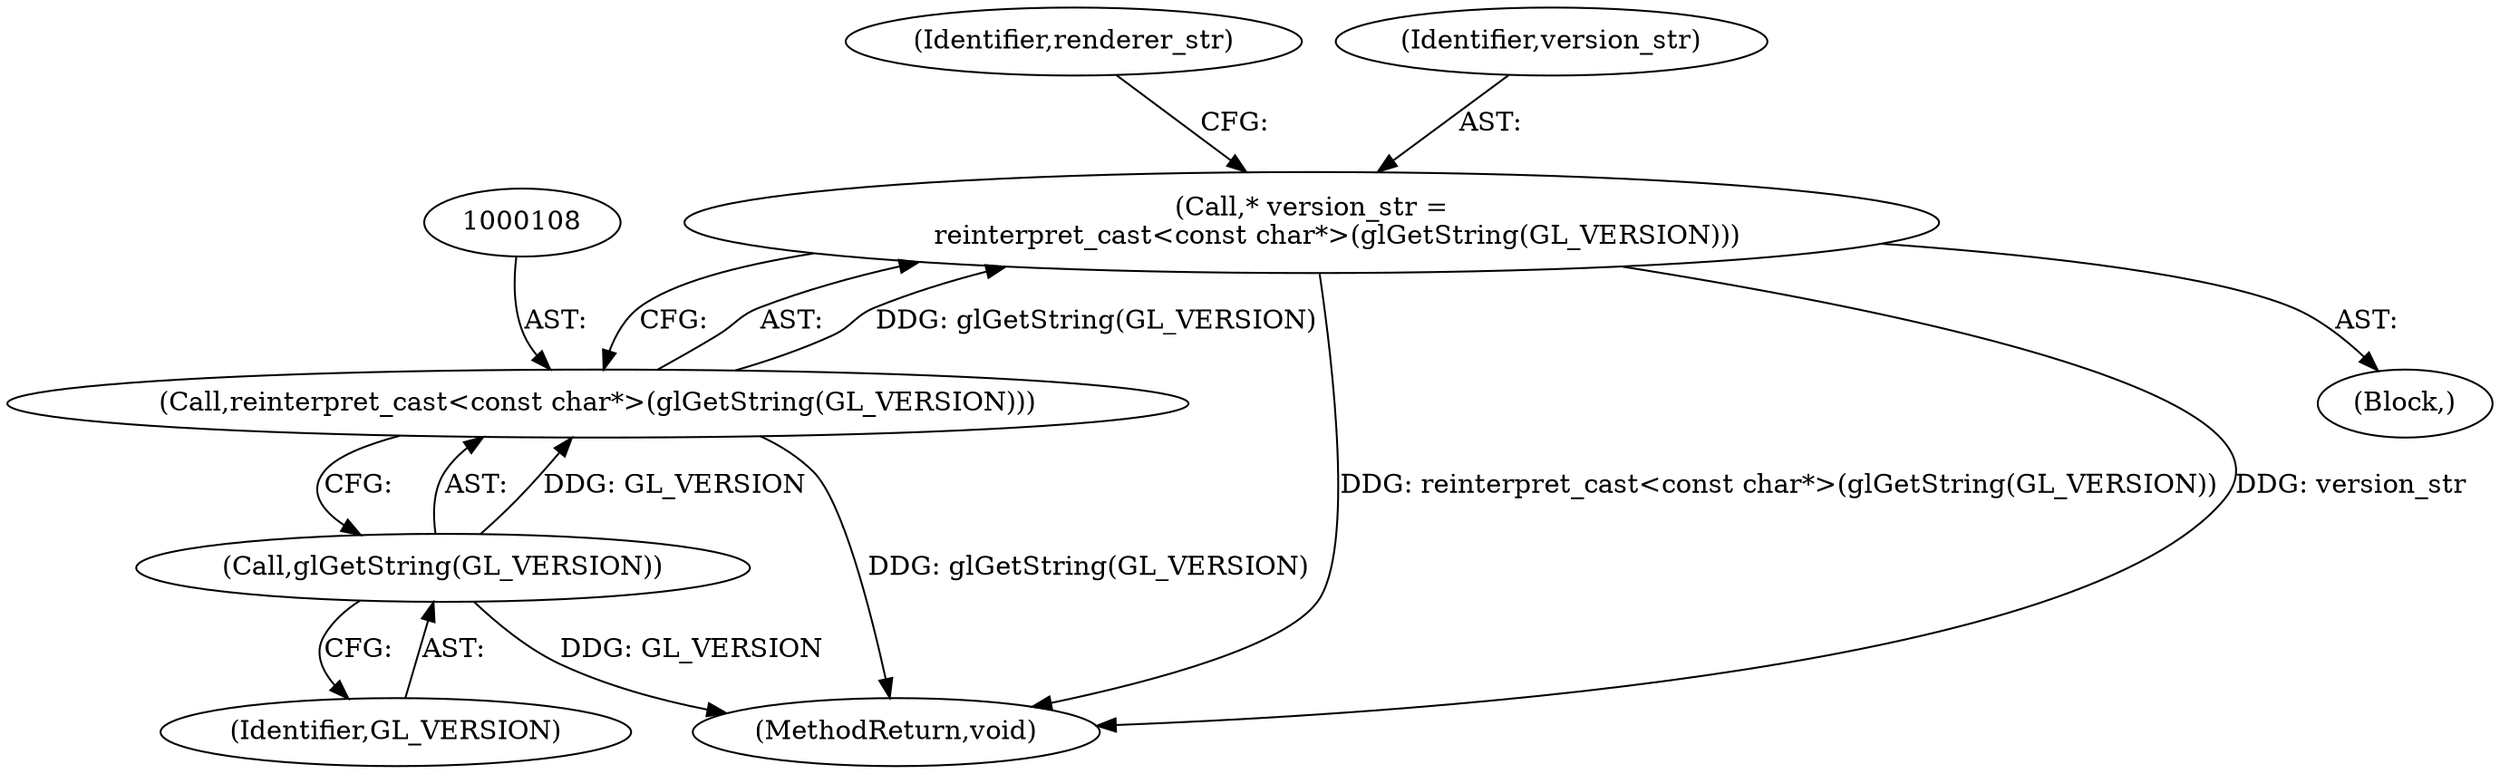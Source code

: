 digraph "0_Chrome_a4150b688a754d3d10d2ca385155b1c95d77d6ae_0@pointer" {
"1000105" [label="(Call,* version_str =\n      reinterpret_cast<const char*>(glGetString(GL_VERSION)))"];
"1000107" [label="(Call,reinterpret_cast<const char*>(glGetString(GL_VERSION)))"];
"1000109" [label="(Call,glGetString(GL_VERSION))"];
"1000107" [label="(Call,reinterpret_cast<const char*>(glGetString(GL_VERSION)))"];
"1002478" [label="(MethodReturn,void)"];
"1000110" [label="(Identifier,GL_VERSION)"];
"1000109" [label="(Call,glGetString(GL_VERSION))"];
"1000113" [label="(Identifier,renderer_str)"];
"1000106" [label="(Identifier,version_str)"];
"1000101" [label="(Block,)"];
"1000105" [label="(Call,* version_str =\n      reinterpret_cast<const char*>(glGetString(GL_VERSION)))"];
"1000105" -> "1000101"  [label="AST: "];
"1000105" -> "1000107"  [label="CFG: "];
"1000106" -> "1000105"  [label="AST: "];
"1000107" -> "1000105"  [label="AST: "];
"1000113" -> "1000105"  [label="CFG: "];
"1000105" -> "1002478"  [label="DDG: reinterpret_cast<const char*>(glGetString(GL_VERSION))"];
"1000105" -> "1002478"  [label="DDG: version_str"];
"1000107" -> "1000105"  [label="DDG: glGetString(GL_VERSION)"];
"1000107" -> "1000109"  [label="CFG: "];
"1000108" -> "1000107"  [label="AST: "];
"1000109" -> "1000107"  [label="AST: "];
"1000107" -> "1002478"  [label="DDG: glGetString(GL_VERSION)"];
"1000109" -> "1000107"  [label="DDG: GL_VERSION"];
"1000109" -> "1000110"  [label="CFG: "];
"1000110" -> "1000109"  [label="AST: "];
"1000109" -> "1002478"  [label="DDG: GL_VERSION"];
}
